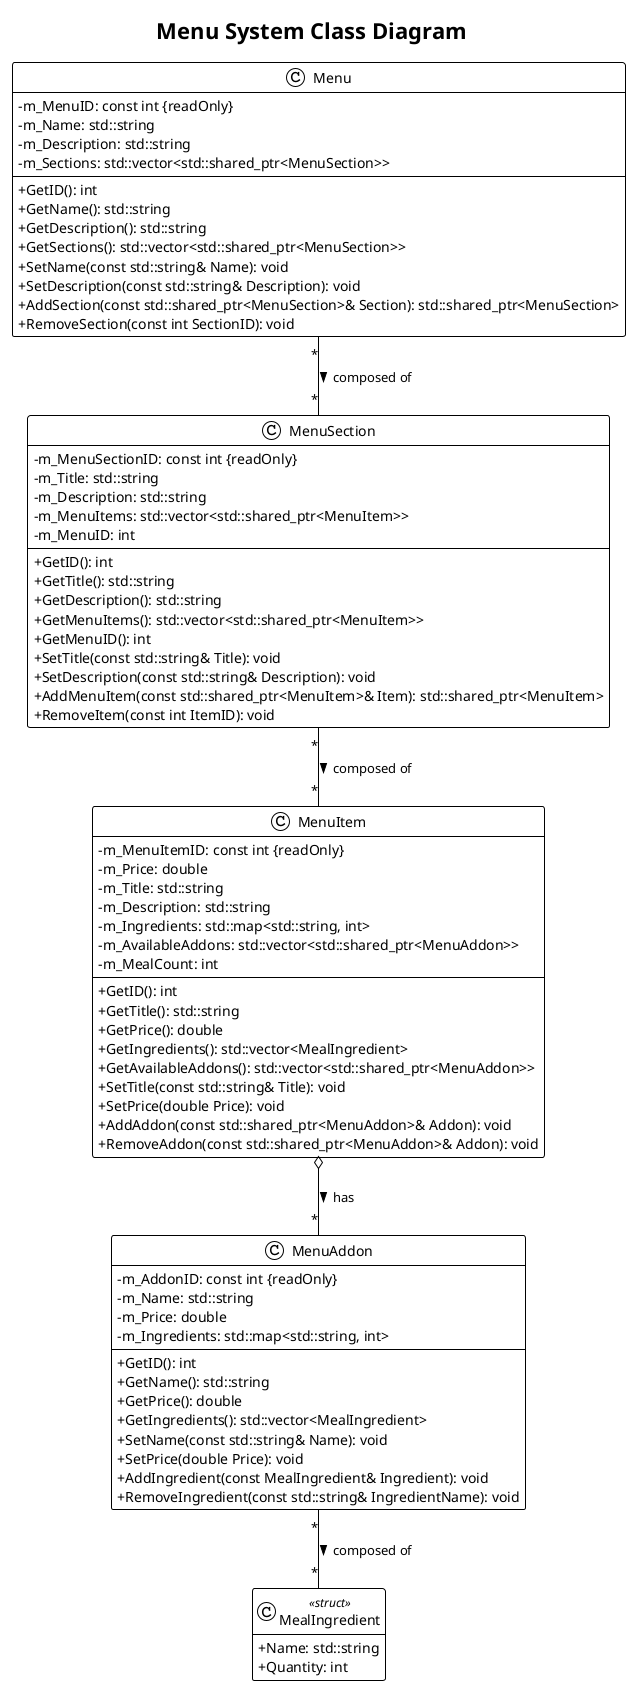 @startuml
!theme plain
skinparam classAttributeIconSize 0
hide empty members
title Menu System Class Diagram

class Menu {
  - m_MenuID: const int {readOnly}
  - m_Name: std::string
  - m_Description: std::string
  - m_Sections: std::vector<std::shared_ptr<MenuSection>>
  --
  + GetID(): int
  + GetName(): std::string
  + GetDescription(): std::string
  + GetSections(): std::vector<std::shared_ptr<MenuSection>>
  + SetName(const std::string& Name): void
  + SetDescription(const std::string& Description): void
  + AddSection(const std::shared_ptr<MenuSection>& Section): std::shared_ptr<MenuSection>
  + RemoveSection(const int SectionID): void
}

class MenuSection {
  - m_MenuSectionID: const int {readOnly}
  - m_Title: std::string
  - m_Description: std::string
  - m_MenuItems: std::vector<std::shared_ptr<MenuItem>>
  - m_MenuID: int
  --
  + GetID(): int
  + GetTitle(): std::string
  + GetDescription(): std::string
  + GetMenuItems(): std::vector<std::shared_ptr<MenuItem>>
  + GetMenuID(): int
  + SetTitle(const std::string& Title): void
  + SetDescription(const std::string& Description): void
  + AddMenuItem(const std::shared_ptr<MenuItem>& Item): std::shared_ptr<MenuItem>
  + RemoveItem(const int ItemID): void
}

class MenuItem {
  - m_MenuItemID: const int {readOnly}
  - m_Price: double
  - m_Title: std::string
  - m_Description: std::string
  - m_Ingredients: std::map<std::string, int>
  - m_AvailableAddons: std::vector<std::shared_ptr<MenuAddon>>
  - m_MealCount: int
  --
  + GetID(): int
  + GetTitle(): std::string
  + GetPrice(): double
  + GetIngredients(): std::vector<MealIngredient>
  + GetAvailableAddons(): std::vector<std::shared_ptr<MenuAddon>>
  + SetTitle(const std::string& Title): void
  + SetPrice(double Price): void
  + AddAddon(const std::shared_ptr<MenuAddon>& Addon): void
  + RemoveAddon(const std::shared_ptr<MenuAddon>& Addon): void
}

class MenuAddon {
  - m_AddonID: const int {readOnly}
  - m_Name: std::string
  - m_Price: double
  - m_Ingredients: std::map<std::string, int>
  --
  + GetID(): int
  + GetName(): std::string
  + GetPrice(): double
  + GetIngredients(): std::vector<MealIngredient>
  + SetName(const std::string& Name): void
  + SetPrice(double Price): void
  + AddIngredient(const MealIngredient& Ingredient): void
  + RemoveIngredient(const std::string& IngredientName): void
}

class MealIngredient <<struct>> {
  + Name: std::string
  + Quantity: int
}


' --- Relationships ---

' Composition: The lifetime of the parts is managed by the whole.
Menu "*"-- "*" MenuSection : composed of >
MenuSection "*"-- "*" MenuItem : composed of >
MenuAddon "*"-- "*" MealIngredient : composed of >

' Aggregation: MenuItem has a collection of addons, which can exist independently.
MenuItem o-- "*" MenuAddon : has >

@enduml